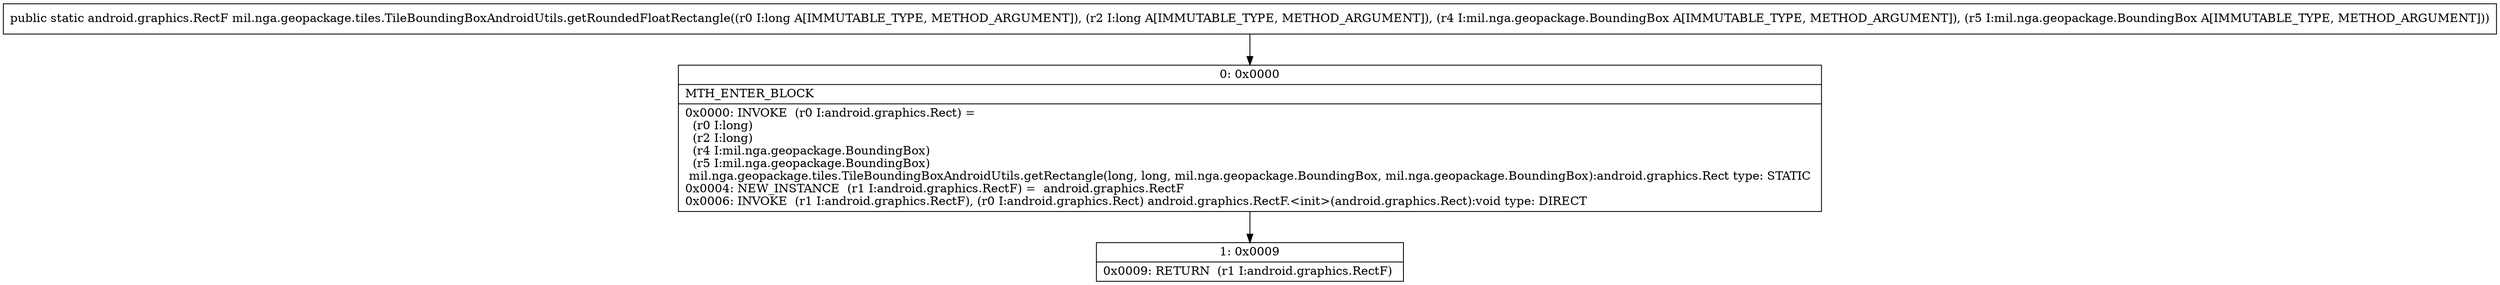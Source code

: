 digraph "CFG formil.nga.geopackage.tiles.TileBoundingBoxAndroidUtils.getRoundedFloatRectangle(JJLmil\/nga\/geopackage\/BoundingBox;Lmil\/nga\/geopackage\/BoundingBox;)Landroid\/graphics\/RectF;" {
Node_0 [shape=record,label="{0\:\ 0x0000|MTH_ENTER_BLOCK\l|0x0000: INVOKE  (r0 I:android.graphics.Rect) = \l  (r0 I:long)\l  (r2 I:long)\l  (r4 I:mil.nga.geopackage.BoundingBox)\l  (r5 I:mil.nga.geopackage.BoundingBox)\l mil.nga.geopackage.tiles.TileBoundingBoxAndroidUtils.getRectangle(long, long, mil.nga.geopackage.BoundingBox, mil.nga.geopackage.BoundingBox):android.graphics.Rect type: STATIC \l0x0004: NEW_INSTANCE  (r1 I:android.graphics.RectF) =  android.graphics.RectF \l0x0006: INVOKE  (r1 I:android.graphics.RectF), (r0 I:android.graphics.Rect) android.graphics.RectF.\<init\>(android.graphics.Rect):void type: DIRECT \l}"];
Node_1 [shape=record,label="{1\:\ 0x0009|0x0009: RETURN  (r1 I:android.graphics.RectF) \l}"];
MethodNode[shape=record,label="{public static android.graphics.RectF mil.nga.geopackage.tiles.TileBoundingBoxAndroidUtils.getRoundedFloatRectangle((r0 I:long A[IMMUTABLE_TYPE, METHOD_ARGUMENT]), (r2 I:long A[IMMUTABLE_TYPE, METHOD_ARGUMENT]), (r4 I:mil.nga.geopackage.BoundingBox A[IMMUTABLE_TYPE, METHOD_ARGUMENT]), (r5 I:mil.nga.geopackage.BoundingBox A[IMMUTABLE_TYPE, METHOD_ARGUMENT])) }"];
MethodNode -> Node_0;
Node_0 -> Node_1;
}

